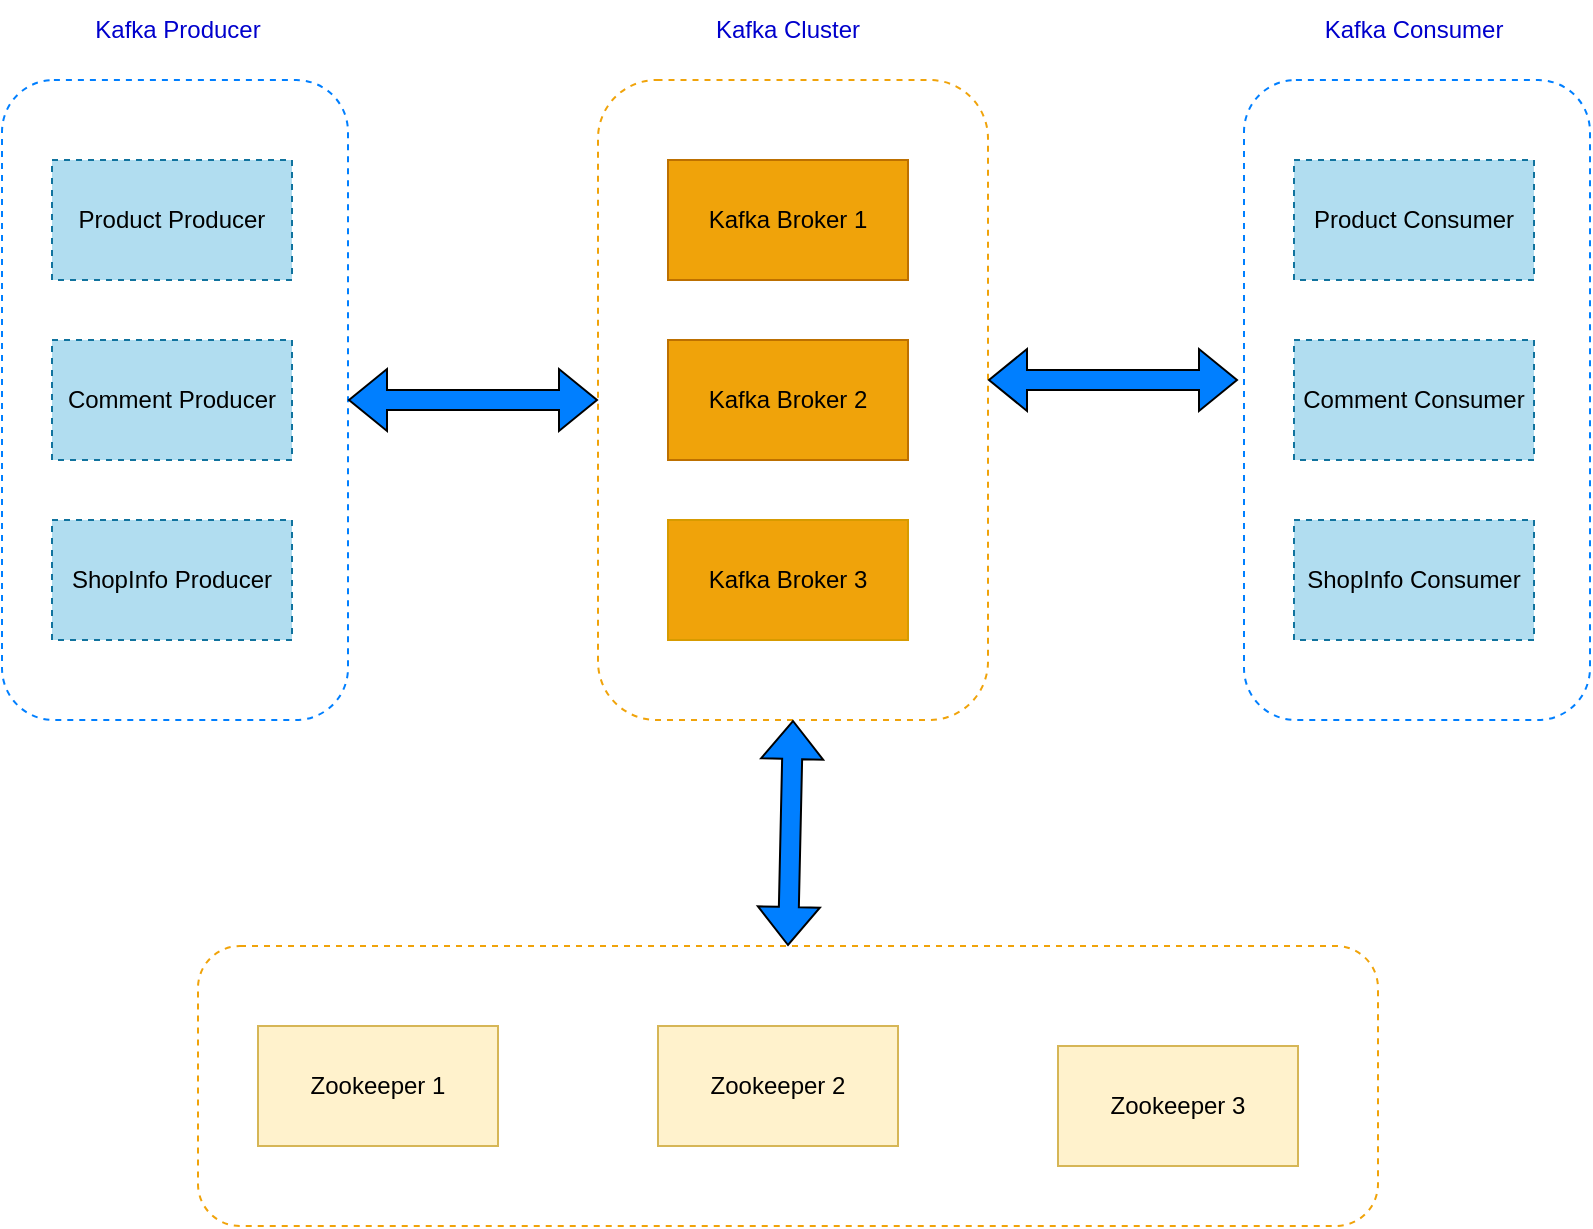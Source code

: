 <mxfile version="20.5.2" type="github">
  <diagram id="mwToAvXhce5DI-8wnwoA" name="Page-1">
    <mxGraphModel dx="1422" dy="762" grid="1" gridSize="10" guides="1" tooltips="1" connect="1" arrows="1" fold="1" page="1" pageScale="1" pageWidth="850" pageHeight="1100" math="0" shadow="0">
      <root>
        <mxCell id="0" />
        <mxCell id="1" parent="0" />
        <mxCell id="2sTp-znWYyKhSrJxXBus-12" value="" style="rounded=1;whiteSpace=wrap;html=1;dashed=1;strokeColor=#007FFF;fillColor=none;" vertex="1" parent="1">
          <mxGeometry x="27" y="80" width="173" height="320" as="geometry" />
        </mxCell>
        <mxCell id="2sTp-znWYyKhSrJxXBus-10" value="" style="rounded=1;whiteSpace=wrap;html=1;dashed=1;strokeColor=#F0A30A;fillColor=none;fontColor=#ffffff;" vertex="1" parent="1">
          <mxGeometry x="125" y="513" width="590" height="140" as="geometry" />
        </mxCell>
        <mxCell id="2sTp-znWYyKhSrJxXBus-6" value="" style="rounded=1;whiteSpace=wrap;html=1;dashed=1;fillColor=none;strokeColor=#F0A30A;fontColor=#000000;" vertex="1" parent="1">
          <mxGeometry x="325" y="80" width="195" height="320" as="geometry" />
        </mxCell>
        <mxCell id="2sTp-znWYyKhSrJxXBus-1" value="Kafka Broker 1" style="rounded=0;whiteSpace=wrap;html=1;fillColor=#f0a30a;strokeColor=#BD7000;fontColor=#000000;" vertex="1" parent="1">
          <mxGeometry x="360" y="120" width="120" height="60" as="geometry" />
        </mxCell>
        <mxCell id="2sTp-znWYyKhSrJxXBus-4" value="Kafka Broker 2" style="rounded=0;whiteSpace=wrap;html=1;fillColor=#f0a30a;strokeColor=#BD7000;fontColor=#000000;" vertex="1" parent="1">
          <mxGeometry x="360" y="210" width="120" height="60" as="geometry" />
        </mxCell>
        <mxCell id="2sTp-znWYyKhSrJxXBus-5" value="Kafka Broker 3" style="rounded=0;whiteSpace=wrap;html=1;fillColor=#f0a30a;strokeColor=#D79B00;fontColor=#000000;" vertex="1" parent="1">
          <mxGeometry x="360" y="300" width="120" height="60" as="geometry" />
        </mxCell>
        <mxCell id="2sTp-znWYyKhSrJxXBus-7" value="Zookeeper 1" style="rounded=0;whiteSpace=wrap;html=1;fillColor=#fff2cc;strokeColor=#d6b656;" vertex="1" parent="1">
          <mxGeometry x="155" y="553" width="120" height="60" as="geometry" />
        </mxCell>
        <mxCell id="2sTp-znWYyKhSrJxXBus-8" value="Zookeeper 2" style="rounded=0;whiteSpace=wrap;html=1;fillColor=#fff2cc;strokeColor=#d6b656;" vertex="1" parent="1">
          <mxGeometry x="355" y="553" width="120" height="60" as="geometry" />
        </mxCell>
        <mxCell id="2sTp-znWYyKhSrJxXBus-9" value="Zookeeper 3" style="rounded=0;whiteSpace=wrap;html=1;fillColor=#fff2cc;strokeColor=#d6b656;" vertex="1" parent="1">
          <mxGeometry x="555" y="563" width="120" height="60" as="geometry" />
        </mxCell>
        <mxCell id="2sTp-znWYyKhSrJxXBus-11" value="" style="shape=flexArrow;endArrow=classic;startArrow=classic;html=1;rounded=0;entryX=0.5;entryY=1;entryDx=0;entryDy=0;fillColor=#007FFF;exitX=0.5;exitY=0;exitDx=0;exitDy=0;" edge="1" parent="1" source="2sTp-znWYyKhSrJxXBus-10" target="2sTp-znWYyKhSrJxXBus-6">
          <mxGeometry width="100" height="100" relative="1" as="geometry">
            <mxPoint x="440" y="510" as="sourcePoint" />
            <mxPoint x="260" y="320" as="targetPoint" />
          </mxGeometry>
        </mxCell>
        <mxCell id="2sTp-znWYyKhSrJxXBus-13" value="Product Producer" style="rounded=0;whiteSpace=wrap;html=1;dashed=1;strokeColor=#10739e;fillColor=#b1ddf0;" vertex="1" parent="1">
          <mxGeometry x="52" y="120" width="120" height="60" as="geometry" />
        </mxCell>
        <mxCell id="2sTp-znWYyKhSrJxXBus-16" value="Comment Producer" style="rounded=0;whiteSpace=wrap;html=1;dashed=1;strokeColor=#10739e;fillColor=#b1ddf0;" vertex="1" parent="1">
          <mxGeometry x="52" y="210" width="120" height="60" as="geometry" />
        </mxCell>
        <mxCell id="2sTp-znWYyKhSrJxXBus-17" value="ShopInfo Producer" style="rounded=0;whiteSpace=wrap;html=1;dashed=1;strokeColor=#10739e;fillColor=#b1ddf0;" vertex="1" parent="1">
          <mxGeometry x="52" y="300" width="120" height="60" as="geometry" />
        </mxCell>
        <mxCell id="2sTp-znWYyKhSrJxXBus-19" value="" style="shape=flexArrow;endArrow=classic;startArrow=classic;html=1;rounded=0;entryX=0;entryY=0.5;entryDx=0;entryDy=0;fillColor=#007FFF;exitX=1;exitY=0.5;exitDx=0;exitDy=0;" edge="1" parent="1" source="2sTp-znWYyKhSrJxXBus-12" target="2sTp-znWYyKhSrJxXBus-6">
          <mxGeometry width="100" height="100" relative="1" as="geometry">
            <mxPoint x="250" y="240" as="sourcePoint" />
            <mxPoint x="230" y="220" as="targetPoint" />
          </mxGeometry>
        </mxCell>
        <mxCell id="2sTp-znWYyKhSrJxXBus-24" value="" style="rounded=1;whiteSpace=wrap;html=1;dashed=1;strokeColor=#007FFF;fillColor=none;" vertex="1" parent="1">
          <mxGeometry x="648" y="80" width="173" height="320" as="geometry" />
        </mxCell>
        <mxCell id="2sTp-znWYyKhSrJxXBus-25" value="Product Consumer" style="rounded=0;whiteSpace=wrap;html=1;dashed=1;strokeColor=#10739e;fillColor=#b1ddf0;" vertex="1" parent="1">
          <mxGeometry x="673" y="120" width="120" height="60" as="geometry" />
        </mxCell>
        <mxCell id="2sTp-znWYyKhSrJxXBus-26" value="Comment Consumer" style="rounded=0;whiteSpace=wrap;html=1;dashed=1;strokeColor=#10739e;fillColor=#b1ddf0;" vertex="1" parent="1">
          <mxGeometry x="673" y="210" width="120" height="60" as="geometry" />
        </mxCell>
        <mxCell id="2sTp-znWYyKhSrJxXBus-27" value="ShopInfo Consumer" style="rounded=0;whiteSpace=wrap;html=1;dashed=1;strokeColor=#10739e;fillColor=#b1ddf0;" vertex="1" parent="1">
          <mxGeometry x="673" y="300" width="120" height="60" as="geometry" />
        </mxCell>
        <mxCell id="2sTp-znWYyKhSrJxXBus-28" value="" style="shape=flexArrow;endArrow=classic;startArrow=classic;html=1;rounded=0;entryX=0;entryY=0.5;entryDx=0;entryDy=0;fillColor=#007FFF;exitX=1;exitY=0.5;exitDx=0;exitDy=0;" edge="1" parent="1">
          <mxGeometry width="100" height="100" relative="1" as="geometry">
            <mxPoint x="520" y="230" as="sourcePoint" />
            <mxPoint x="645" y="230" as="targetPoint" />
          </mxGeometry>
        </mxCell>
        <mxCell id="2sTp-znWYyKhSrJxXBus-29" value="&lt;font color=&quot;#0000cc&quot;&gt;Kafka Producer&lt;/font&gt;" style="text;html=1;strokeColor=none;fillColor=none;align=center;verticalAlign=middle;whiteSpace=wrap;rounded=0;dashed=1;" vertex="1" parent="1">
          <mxGeometry x="52" y="40" width="126" height="30" as="geometry" />
        </mxCell>
        <mxCell id="2sTp-znWYyKhSrJxXBus-31" value="&lt;font color=&quot;#0000cc&quot;&gt;Kafka Cluster&lt;/font&gt;" style="text;html=1;strokeColor=none;fillColor=none;align=center;verticalAlign=middle;whiteSpace=wrap;rounded=0;dashed=1;" vertex="1" parent="1">
          <mxGeometry x="357" y="40" width="126" height="30" as="geometry" />
        </mxCell>
        <mxCell id="2sTp-znWYyKhSrJxXBus-32" value="&lt;font color=&quot;#0000cc&quot;&gt;Kafka Consumer&lt;/font&gt;" style="text;html=1;strokeColor=none;fillColor=none;align=center;verticalAlign=middle;whiteSpace=wrap;rounded=0;dashed=1;" vertex="1" parent="1">
          <mxGeometry x="670" y="40" width="126" height="30" as="geometry" />
        </mxCell>
      </root>
    </mxGraphModel>
  </diagram>
</mxfile>
